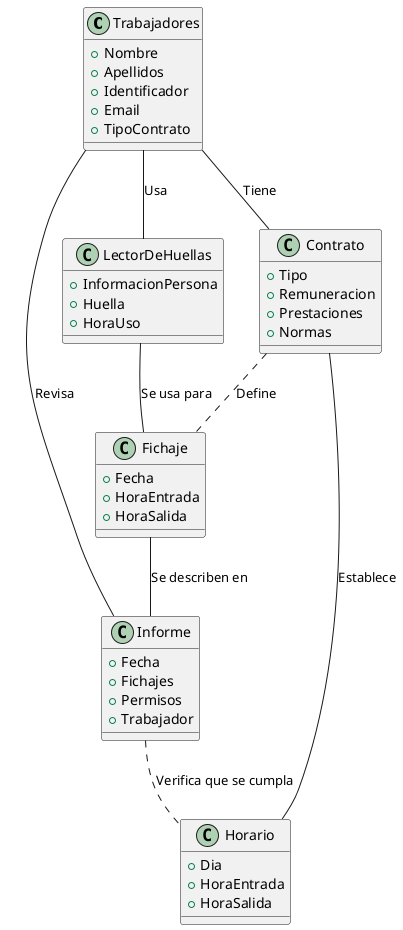 @startuml
class Trabajadores{
    + Nombre
    + Apellidos
    + Identificador
    + Email
    + TipoContrato
}
class LectorDeHuellas{
    + InformacionPersona
    + Huella
    + HoraUso
}
class Fichaje{
    + Fecha
    + HoraEntrada
    + HoraSalida
}
class Informe{
    + Fecha
    + Fichajes
    + Permisos
    + Trabajador
}
class Horario{
    + Dia
    + HoraEntrada
    + HoraSalida
}
class Contrato{
    + Tipo
    + Remuneracion
    + Prestaciones
    + Normas
}

Trabajadores -- Contrato : Tiene
Trabajadores -- LectorDeHuellas : Usa
LectorDeHuellas -- Fichaje : Se usa para
Fichaje -- Informe : Se describen en 
Informe .. Horario : Verifica que se cumpla
Trabajadores -- Informe : Revisa
Contrato -- Horario : Establece
Contrato .. Fichaje : Define
@enduml
